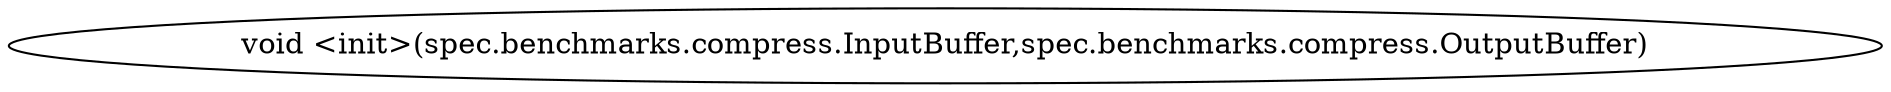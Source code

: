 digraph g {
0[label="void <init>(spec.benchmarks.compress.InputBuffer,spec.benchmarks.compress.OutputBuffer)"]
}